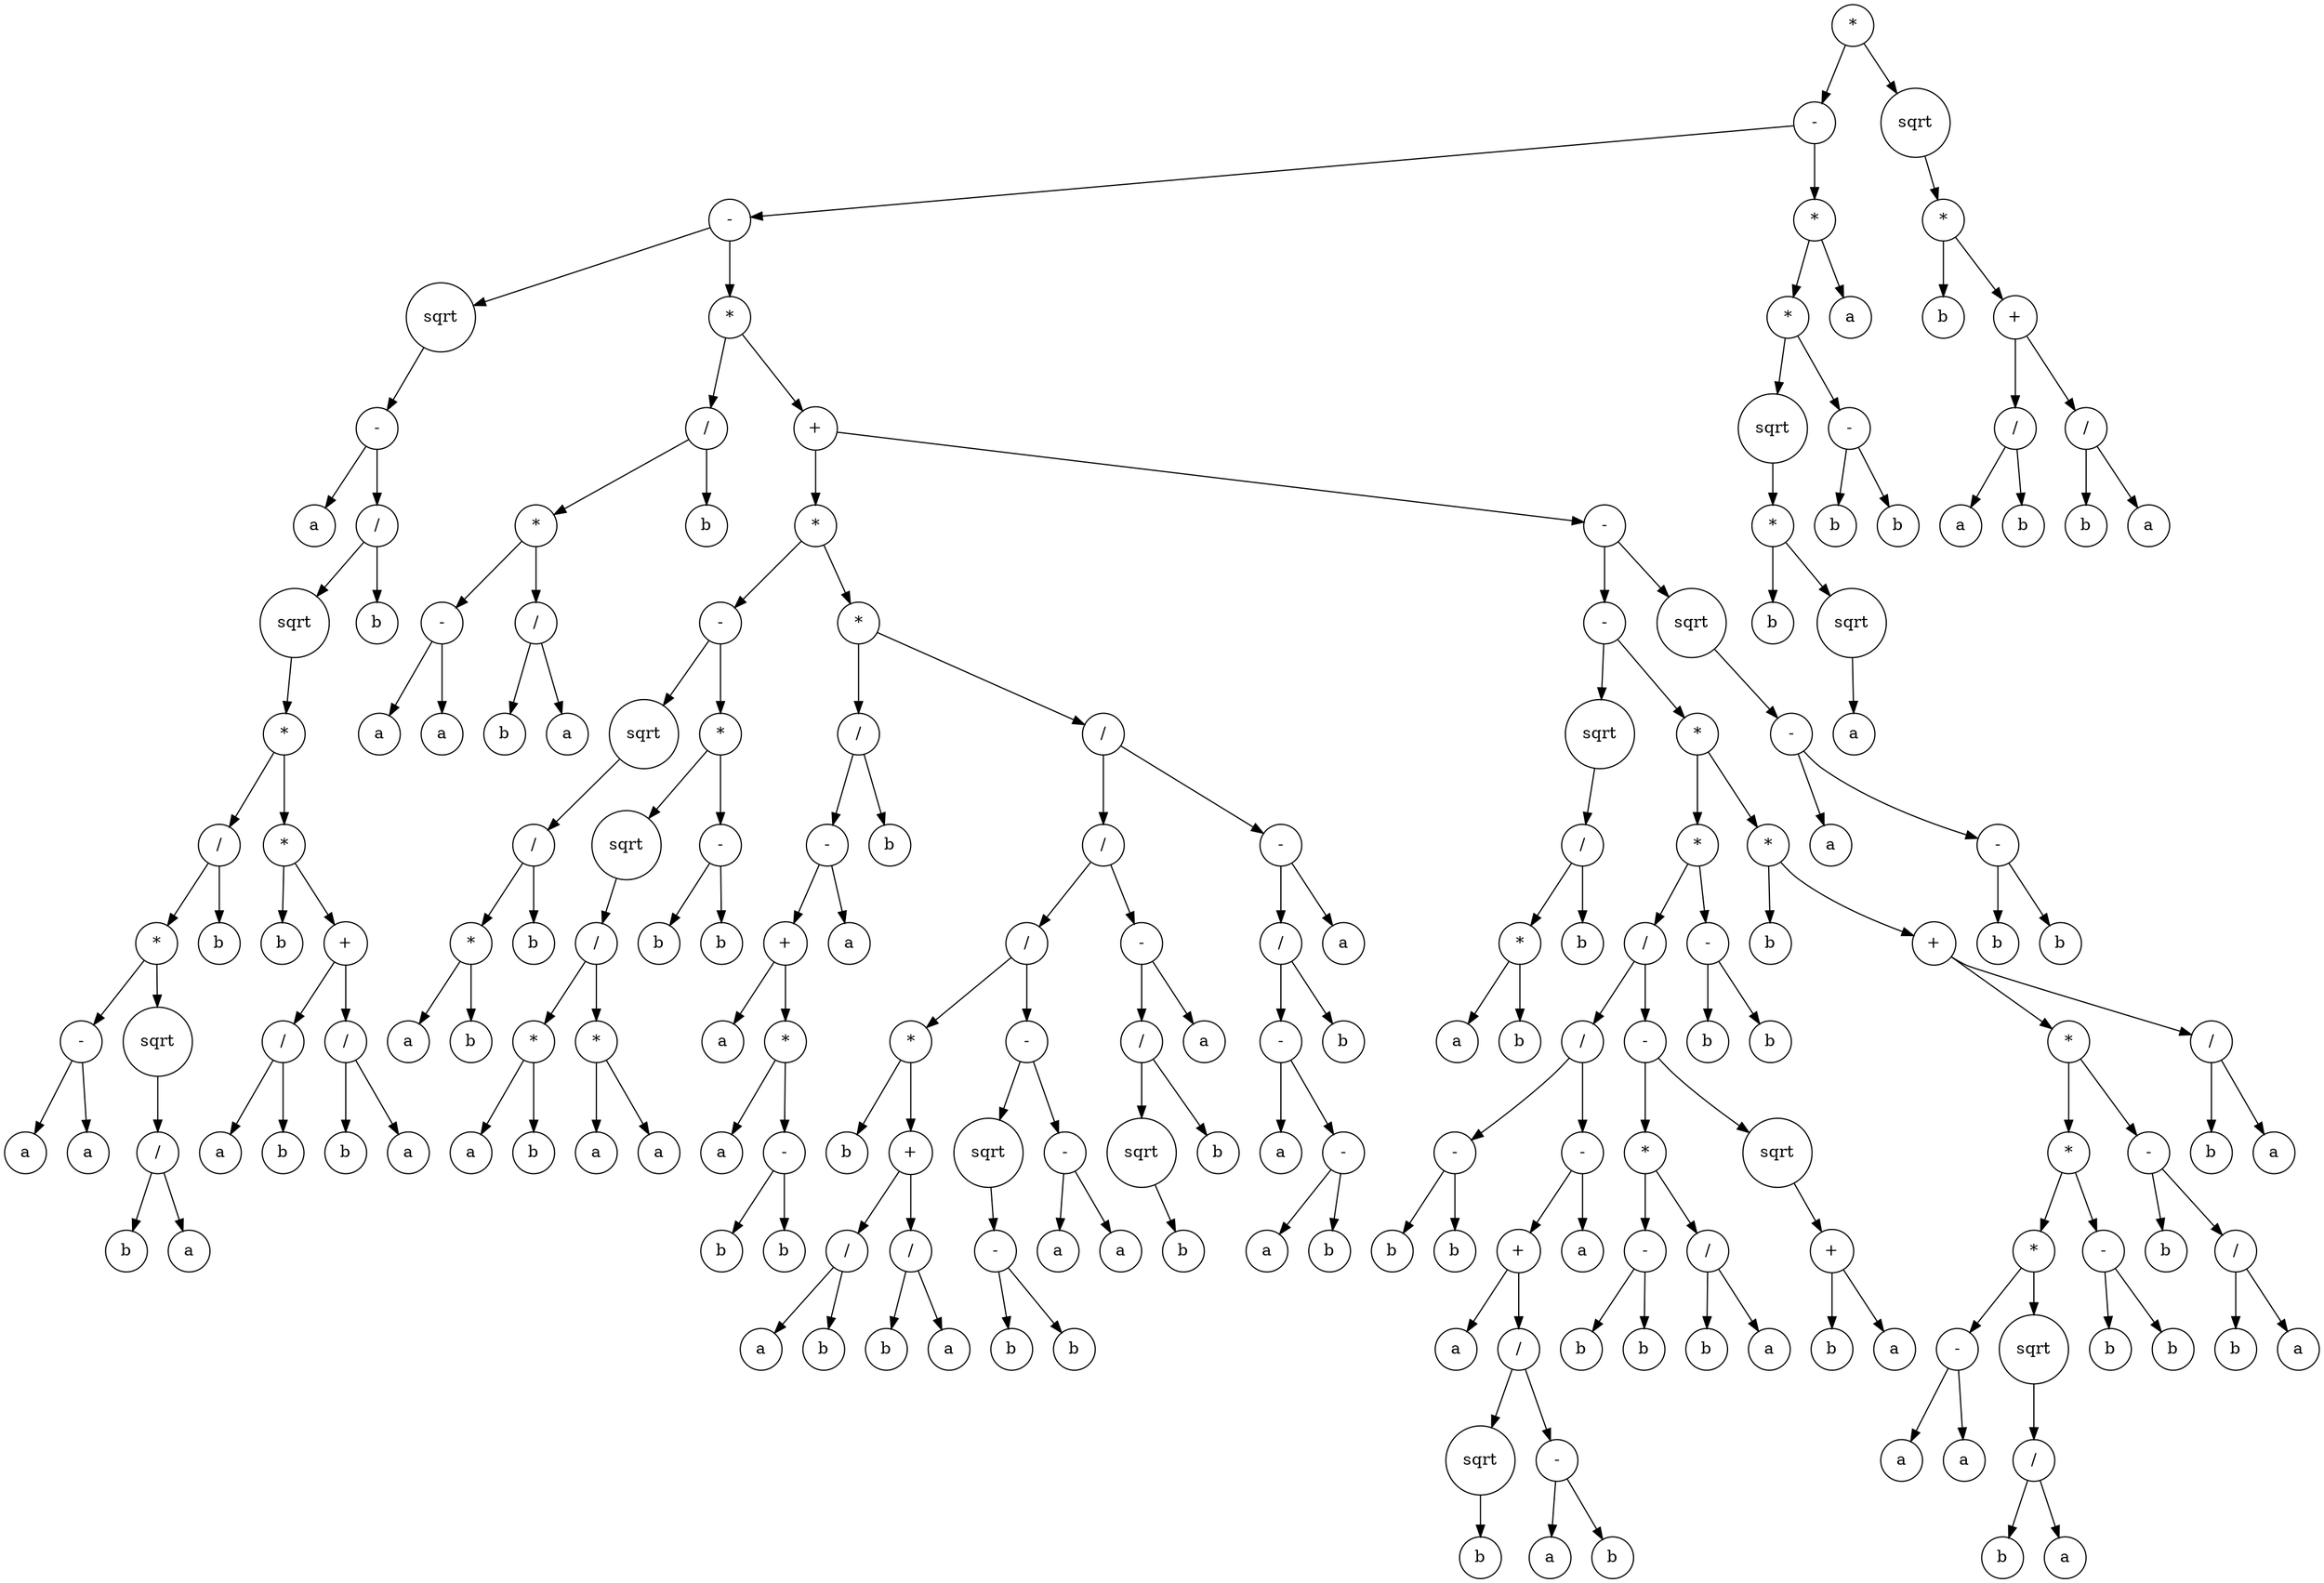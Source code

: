 digraph g {
graph [ordering=out];
node [shape=circle];
n[label = "*"];
n0[label = "-"];
n00[label = "-"];
n000[label = "sqrt"];
n0000[label = "-"];
n00000[label = "a"];
n0000 -> n00000;
n00001[label = "/"];
n000010[label = "sqrt"];
n0000100[label = "*"];
n00001000[label = "/"];
n000010000[label = "*"];
n0000100000[label = "-"];
n00001000000[label = "a"];
n0000100000 -> n00001000000;
n00001000001[label = "a"];
n0000100000 -> n00001000001;
n000010000 -> n0000100000;
n0000100001[label = "sqrt"];
n00001000010[label = "/"];
n000010000100[label = "b"];
n00001000010 -> n000010000100;
n000010000101[label = "a"];
n00001000010 -> n000010000101;
n0000100001 -> n00001000010;
n000010000 -> n0000100001;
n00001000 -> n000010000;
n000010001[label = "b"];
n00001000 -> n000010001;
n0000100 -> n00001000;
n00001001[label = "*"];
n000010010[label = "b"];
n00001001 -> n000010010;
n000010011[label = "+"];
n0000100110[label = "/"];
n00001001100[label = "a"];
n0000100110 -> n00001001100;
n00001001101[label = "b"];
n0000100110 -> n00001001101;
n000010011 -> n0000100110;
n0000100111[label = "/"];
n00001001110[label = "b"];
n0000100111 -> n00001001110;
n00001001111[label = "a"];
n0000100111 -> n00001001111;
n000010011 -> n0000100111;
n00001001 -> n000010011;
n0000100 -> n00001001;
n000010 -> n0000100;
n00001 -> n000010;
n000011[label = "b"];
n00001 -> n000011;
n0000 -> n00001;
n000 -> n0000;
n00 -> n000;
n001[label = "*"];
n0010[label = "/"];
n00100[label = "*"];
n001000[label = "-"];
n0010000[label = "a"];
n001000 -> n0010000;
n0010001[label = "a"];
n001000 -> n0010001;
n00100 -> n001000;
n001001[label = "/"];
n0010010[label = "b"];
n001001 -> n0010010;
n0010011[label = "a"];
n001001 -> n0010011;
n00100 -> n001001;
n0010 -> n00100;
n00101[label = "b"];
n0010 -> n00101;
n001 -> n0010;
n0011[label = "+"];
n00110[label = "*"];
n001100[label = "-"];
n0011000[label = "sqrt"];
n00110000[label = "/"];
n001100000[label = "*"];
n0011000000[label = "a"];
n001100000 -> n0011000000;
n0011000001[label = "b"];
n001100000 -> n0011000001;
n00110000 -> n001100000;
n001100001[label = "b"];
n00110000 -> n001100001;
n0011000 -> n00110000;
n001100 -> n0011000;
n0011001[label = "*"];
n00110010[label = "sqrt"];
n001100100[label = "/"];
n0011001000[label = "*"];
n00110010000[label = "a"];
n0011001000 -> n00110010000;
n00110010001[label = "b"];
n0011001000 -> n00110010001;
n001100100 -> n0011001000;
n0011001001[label = "*"];
n00110010010[label = "a"];
n0011001001 -> n00110010010;
n00110010011[label = "a"];
n0011001001 -> n00110010011;
n001100100 -> n0011001001;
n00110010 -> n001100100;
n0011001 -> n00110010;
n00110011[label = "-"];
n001100110[label = "b"];
n00110011 -> n001100110;
n001100111[label = "b"];
n00110011 -> n001100111;
n0011001 -> n00110011;
n001100 -> n0011001;
n00110 -> n001100;
n001101[label = "*"];
n0011010[label = "/"];
n00110100[label = "-"];
n001101000[label = "+"];
n0011010000[label = "a"];
n001101000 -> n0011010000;
n0011010001[label = "*"];
n00110100010[label = "a"];
n0011010001 -> n00110100010;
n00110100011[label = "-"];
n001101000110[label = "b"];
n00110100011 -> n001101000110;
n001101000111[label = "b"];
n00110100011 -> n001101000111;
n0011010001 -> n00110100011;
n001101000 -> n0011010001;
n00110100 -> n001101000;
n001101001[label = "a"];
n00110100 -> n001101001;
n0011010 -> n00110100;
n00110101[label = "b"];
n0011010 -> n00110101;
n001101 -> n0011010;
n0011011[label = "/"];
n00110110[label = "/"];
n001101100[label = "/"];
n0011011000[label = "*"];
n00110110000[label = "b"];
n0011011000 -> n00110110000;
n00110110001[label = "+"];
n001101100010[label = "/"];
n0011011000100[label = "a"];
n001101100010 -> n0011011000100;
n0011011000101[label = "b"];
n001101100010 -> n0011011000101;
n00110110001 -> n001101100010;
n001101100011[label = "/"];
n0011011000110[label = "b"];
n001101100011 -> n0011011000110;
n0011011000111[label = "a"];
n001101100011 -> n0011011000111;
n00110110001 -> n001101100011;
n0011011000 -> n00110110001;
n001101100 -> n0011011000;
n0011011001[label = "-"];
n00110110010[label = "sqrt"];
n001101100100[label = "-"];
n0011011001000[label = "b"];
n001101100100 -> n0011011001000;
n0011011001001[label = "b"];
n001101100100 -> n0011011001001;
n00110110010 -> n001101100100;
n0011011001 -> n00110110010;
n00110110011[label = "-"];
n001101100110[label = "a"];
n00110110011 -> n001101100110;
n001101100111[label = "a"];
n00110110011 -> n001101100111;
n0011011001 -> n00110110011;
n001101100 -> n0011011001;
n00110110 -> n001101100;
n001101101[label = "-"];
n0011011010[label = "/"];
n00110110100[label = "sqrt"];
n001101101000[label = "b"];
n00110110100 -> n001101101000;
n0011011010 -> n00110110100;
n00110110101[label = "b"];
n0011011010 -> n00110110101;
n001101101 -> n0011011010;
n0011011011[label = "a"];
n001101101 -> n0011011011;
n00110110 -> n001101101;
n0011011 -> n00110110;
n00110111[label = "-"];
n001101110[label = "/"];
n0011011100[label = "-"];
n00110111000[label = "a"];
n0011011100 -> n00110111000;
n00110111001[label = "-"];
n001101110010[label = "a"];
n00110111001 -> n001101110010;
n001101110011[label = "b"];
n00110111001 -> n001101110011;
n0011011100 -> n00110111001;
n001101110 -> n0011011100;
n0011011101[label = "b"];
n001101110 -> n0011011101;
n00110111 -> n001101110;
n001101111[label = "a"];
n00110111 -> n001101111;
n0011011 -> n00110111;
n001101 -> n0011011;
n00110 -> n001101;
n0011 -> n00110;
n00111[label = "-"];
n001110[label = "-"];
n0011100[label = "sqrt"];
n00111000[label = "/"];
n001110000[label = "*"];
n0011100000[label = "a"];
n001110000 -> n0011100000;
n0011100001[label = "b"];
n001110000 -> n0011100001;
n00111000 -> n001110000;
n001110001[label = "b"];
n00111000 -> n001110001;
n0011100 -> n00111000;
n001110 -> n0011100;
n0011101[label = "*"];
n00111010[label = "*"];
n001110100[label = "/"];
n0011101000[label = "/"];
n00111010000[label = "-"];
n001110100000[label = "b"];
n00111010000 -> n001110100000;
n001110100001[label = "b"];
n00111010000 -> n001110100001;
n0011101000 -> n00111010000;
n00111010001[label = "-"];
n001110100010[label = "+"];
n0011101000100[label = "a"];
n001110100010 -> n0011101000100;
n0011101000101[label = "/"];
n00111010001010[label = "sqrt"];
n001110100010100[label = "b"];
n00111010001010 -> n001110100010100;
n0011101000101 -> n00111010001010;
n00111010001011[label = "-"];
n001110100010110[label = "a"];
n00111010001011 -> n001110100010110;
n001110100010111[label = "b"];
n00111010001011 -> n001110100010111;
n0011101000101 -> n00111010001011;
n001110100010 -> n0011101000101;
n00111010001 -> n001110100010;
n001110100011[label = "a"];
n00111010001 -> n001110100011;
n0011101000 -> n00111010001;
n001110100 -> n0011101000;
n0011101001[label = "-"];
n00111010010[label = "*"];
n001110100100[label = "-"];
n0011101001000[label = "b"];
n001110100100 -> n0011101001000;
n0011101001001[label = "b"];
n001110100100 -> n0011101001001;
n00111010010 -> n001110100100;
n001110100101[label = "/"];
n0011101001010[label = "b"];
n001110100101 -> n0011101001010;
n0011101001011[label = "a"];
n001110100101 -> n0011101001011;
n00111010010 -> n001110100101;
n0011101001 -> n00111010010;
n00111010011[label = "sqrt"];
n001110100110[label = "+"];
n0011101001100[label = "b"];
n001110100110 -> n0011101001100;
n0011101001101[label = "a"];
n001110100110 -> n0011101001101;
n00111010011 -> n001110100110;
n0011101001 -> n00111010011;
n001110100 -> n0011101001;
n00111010 -> n001110100;
n001110101[label = "-"];
n0011101010[label = "b"];
n001110101 -> n0011101010;
n0011101011[label = "b"];
n001110101 -> n0011101011;
n00111010 -> n001110101;
n0011101 -> n00111010;
n00111011[label = "*"];
n001110110[label = "b"];
n00111011 -> n001110110;
n001110111[label = "+"];
n0011101110[label = "*"];
n00111011100[label = "*"];
n001110111000[label = "*"];
n0011101110000[label = "-"];
n00111011100000[label = "a"];
n0011101110000 -> n00111011100000;
n00111011100001[label = "a"];
n0011101110000 -> n00111011100001;
n001110111000 -> n0011101110000;
n0011101110001[label = "sqrt"];
n00111011100010[label = "/"];
n001110111000100[label = "b"];
n00111011100010 -> n001110111000100;
n001110111000101[label = "a"];
n00111011100010 -> n001110111000101;
n0011101110001 -> n00111011100010;
n001110111000 -> n0011101110001;
n00111011100 -> n001110111000;
n001110111001[label = "-"];
n0011101110010[label = "b"];
n001110111001 -> n0011101110010;
n0011101110011[label = "b"];
n001110111001 -> n0011101110011;
n00111011100 -> n001110111001;
n0011101110 -> n00111011100;
n00111011101[label = "-"];
n001110111010[label = "b"];
n00111011101 -> n001110111010;
n001110111011[label = "/"];
n0011101110110[label = "b"];
n001110111011 -> n0011101110110;
n0011101110111[label = "a"];
n001110111011 -> n0011101110111;
n00111011101 -> n001110111011;
n0011101110 -> n00111011101;
n001110111 -> n0011101110;
n0011101111[label = "/"];
n00111011110[label = "b"];
n0011101111 -> n00111011110;
n00111011111[label = "a"];
n0011101111 -> n00111011111;
n001110111 -> n0011101111;
n00111011 -> n001110111;
n0011101 -> n00111011;
n001110 -> n0011101;
n00111 -> n001110;
n001111[label = "sqrt"];
n0011110[label = "-"];
n00111100[label = "a"];
n0011110 -> n00111100;
n00111101[label = "-"];
n001111010[label = "b"];
n00111101 -> n001111010;
n001111011[label = "b"];
n00111101 -> n001111011;
n0011110 -> n00111101;
n001111 -> n0011110;
n00111 -> n001111;
n0011 -> n00111;
n001 -> n0011;
n00 -> n001;
n0 -> n00;
n01[label = "*"];
n010[label = "*"];
n0100[label = "sqrt"];
n01000[label = "*"];
n010000[label = "b"];
n01000 -> n010000;
n010001[label = "sqrt"];
n0100010[label = "a"];
n010001 -> n0100010;
n01000 -> n010001;
n0100 -> n01000;
n010 -> n0100;
n0101[label = "-"];
n01010[label = "b"];
n0101 -> n01010;
n01011[label = "b"];
n0101 -> n01011;
n010 -> n0101;
n01 -> n010;
n011[label = "a"];
n01 -> n011;
n0 -> n01;
n -> n0;
n1[label = "sqrt"];
n10[label = "*"];
n100[label = "b"];
n10 -> n100;
n101[label = "+"];
n1010[label = "/"];
n10100[label = "a"];
n1010 -> n10100;
n10101[label = "b"];
n1010 -> n10101;
n101 -> n1010;
n1011[label = "/"];
n10110[label = "b"];
n1011 -> n10110;
n10111[label = "a"];
n1011 -> n10111;
n101 -> n1011;
n10 -> n101;
n1 -> n10;
n -> n1;
}
